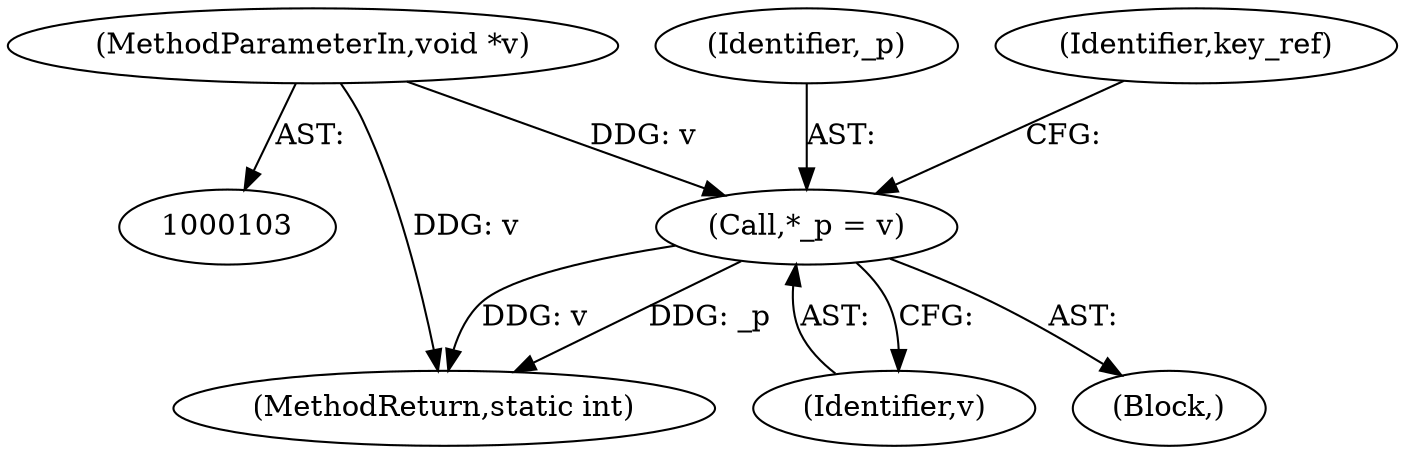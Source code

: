 digraph "0_linux_363b02dab09b3226f3bd1420dad9c72b79a42a76_12@pointer" {
"1000108" [label="(Call,*_p = v)"];
"1000105" [label="(MethodParameterIn,void *v)"];
"1000110" [label="(Identifier,v)"];
"1000109" [label="(Identifier,_p)"];
"1000108" [label="(Call,*_p = v)"];
"1000349" [label="(MethodReturn,static int)"];
"1000106" [label="(Block,)"];
"1000119" [label="(Identifier,key_ref)"];
"1000105" [label="(MethodParameterIn,void *v)"];
"1000108" -> "1000106"  [label="AST: "];
"1000108" -> "1000110"  [label="CFG: "];
"1000109" -> "1000108"  [label="AST: "];
"1000110" -> "1000108"  [label="AST: "];
"1000119" -> "1000108"  [label="CFG: "];
"1000108" -> "1000349"  [label="DDG: v"];
"1000108" -> "1000349"  [label="DDG: _p"];
"1000105" -> "1000108"  [label="DDG: v"];
"1000105" -> "1000103"  [label="AST: "];
"1000105" -> "1000349"  [label="DDG: v"];
}
